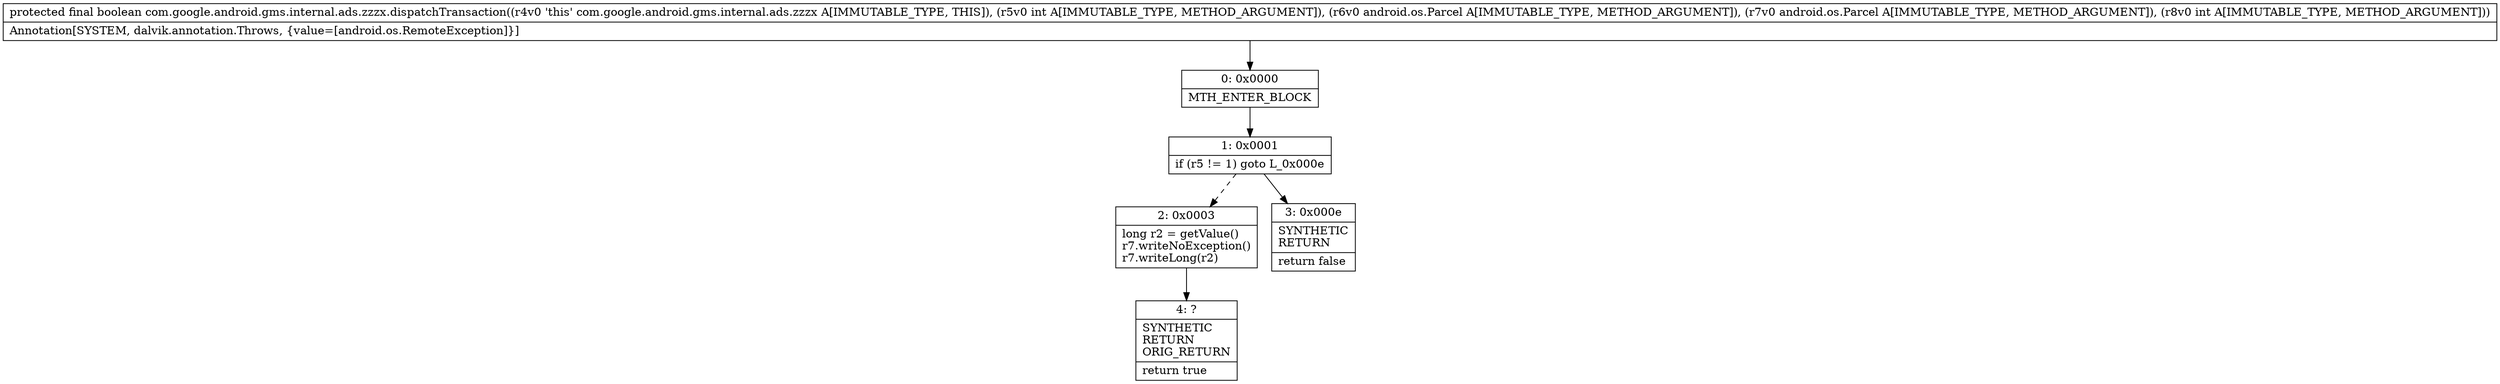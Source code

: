 digraph "CFG forcom.google.android.gms.internal.ads.zzzx.dispatchTransaction(ILandroid\/os\/Parcel;Landroid\/os\/Parcel;I)Z" {
Node_0 [shape=record,label="{0\:\ 0x0000|MTH_ENTER_BLOCK\l}"];
Node_1 [shape=record,label="{1\:\ 0x0001|if (r5 != 1) goto L_0x000e\l}"];
Node_2 [shape=record,label="{2\:\ 0x0003|long r2 = getValue()\lr7.writeNoException()\lr7.writeLong(r2)\l}"];
Node_3 [shape=record,label="{3\:\ 0x000e|SYNTHETIC\lRETURN\l|return false\l}"];
Node_4 [shape=record,label="{4\:\ ?|SYNTHETIC\lRETURN\lORIG_RETURN\l|return true\l}"];
MethodNode[shape=record,label="{protected final boolean com.google.android.gms.internal.ads.zzzx.dispatchTransaction((r4v0 'this' com.google.android.gms.internal.ads.zzzx A[IMMUTABLE_TYPE, THIS]), (r5v0 int A[IMMUTABLE_TYPE, METHOD_ARGUMENT]), (r6v0 android.os.Parcel A[IMMUTABLE_TYPE, METHOD_ARGUMENT]), (r7v0 android.os.Parcel A[IMMUTABLE_TYPE, METHOD_ARGUMENT]), (r8v0 int A[IMMUTABLE_TYPE, METHOD_ARGUMENT]))  | Annotation[SYSTEM, dalvik.annotation.Throws, \{value=[android.os.RemoteException]\}]\l}"];
MethodNode -> Node_0;
Node_0 -> Node_1;
Node_1 -> Node_2[style=dashed];
Node_1 -> Node_3;
Node_2 -> Node_4;
}

